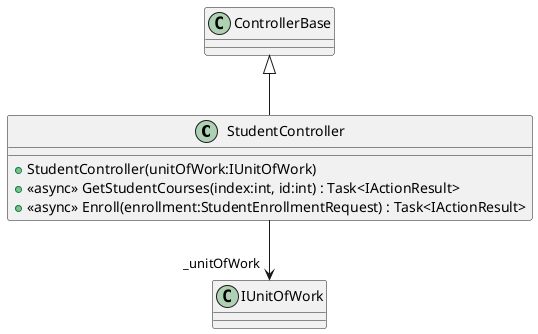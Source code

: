 @startuml
class StudentController {
    + StudentController(unitOfWork:IUnitOfWork)
    + <<async>> GetStudentCourses(index:int, id:int) : Task<IActionResult>
    + <<async>> Enroll(enrollment:StudentEnrollmentRequest) : Task<IActionResult>
}
ControllerBase <|-- StudentController
StudentController --> "_unitOfWork" IUnitOfWork
@enduml
